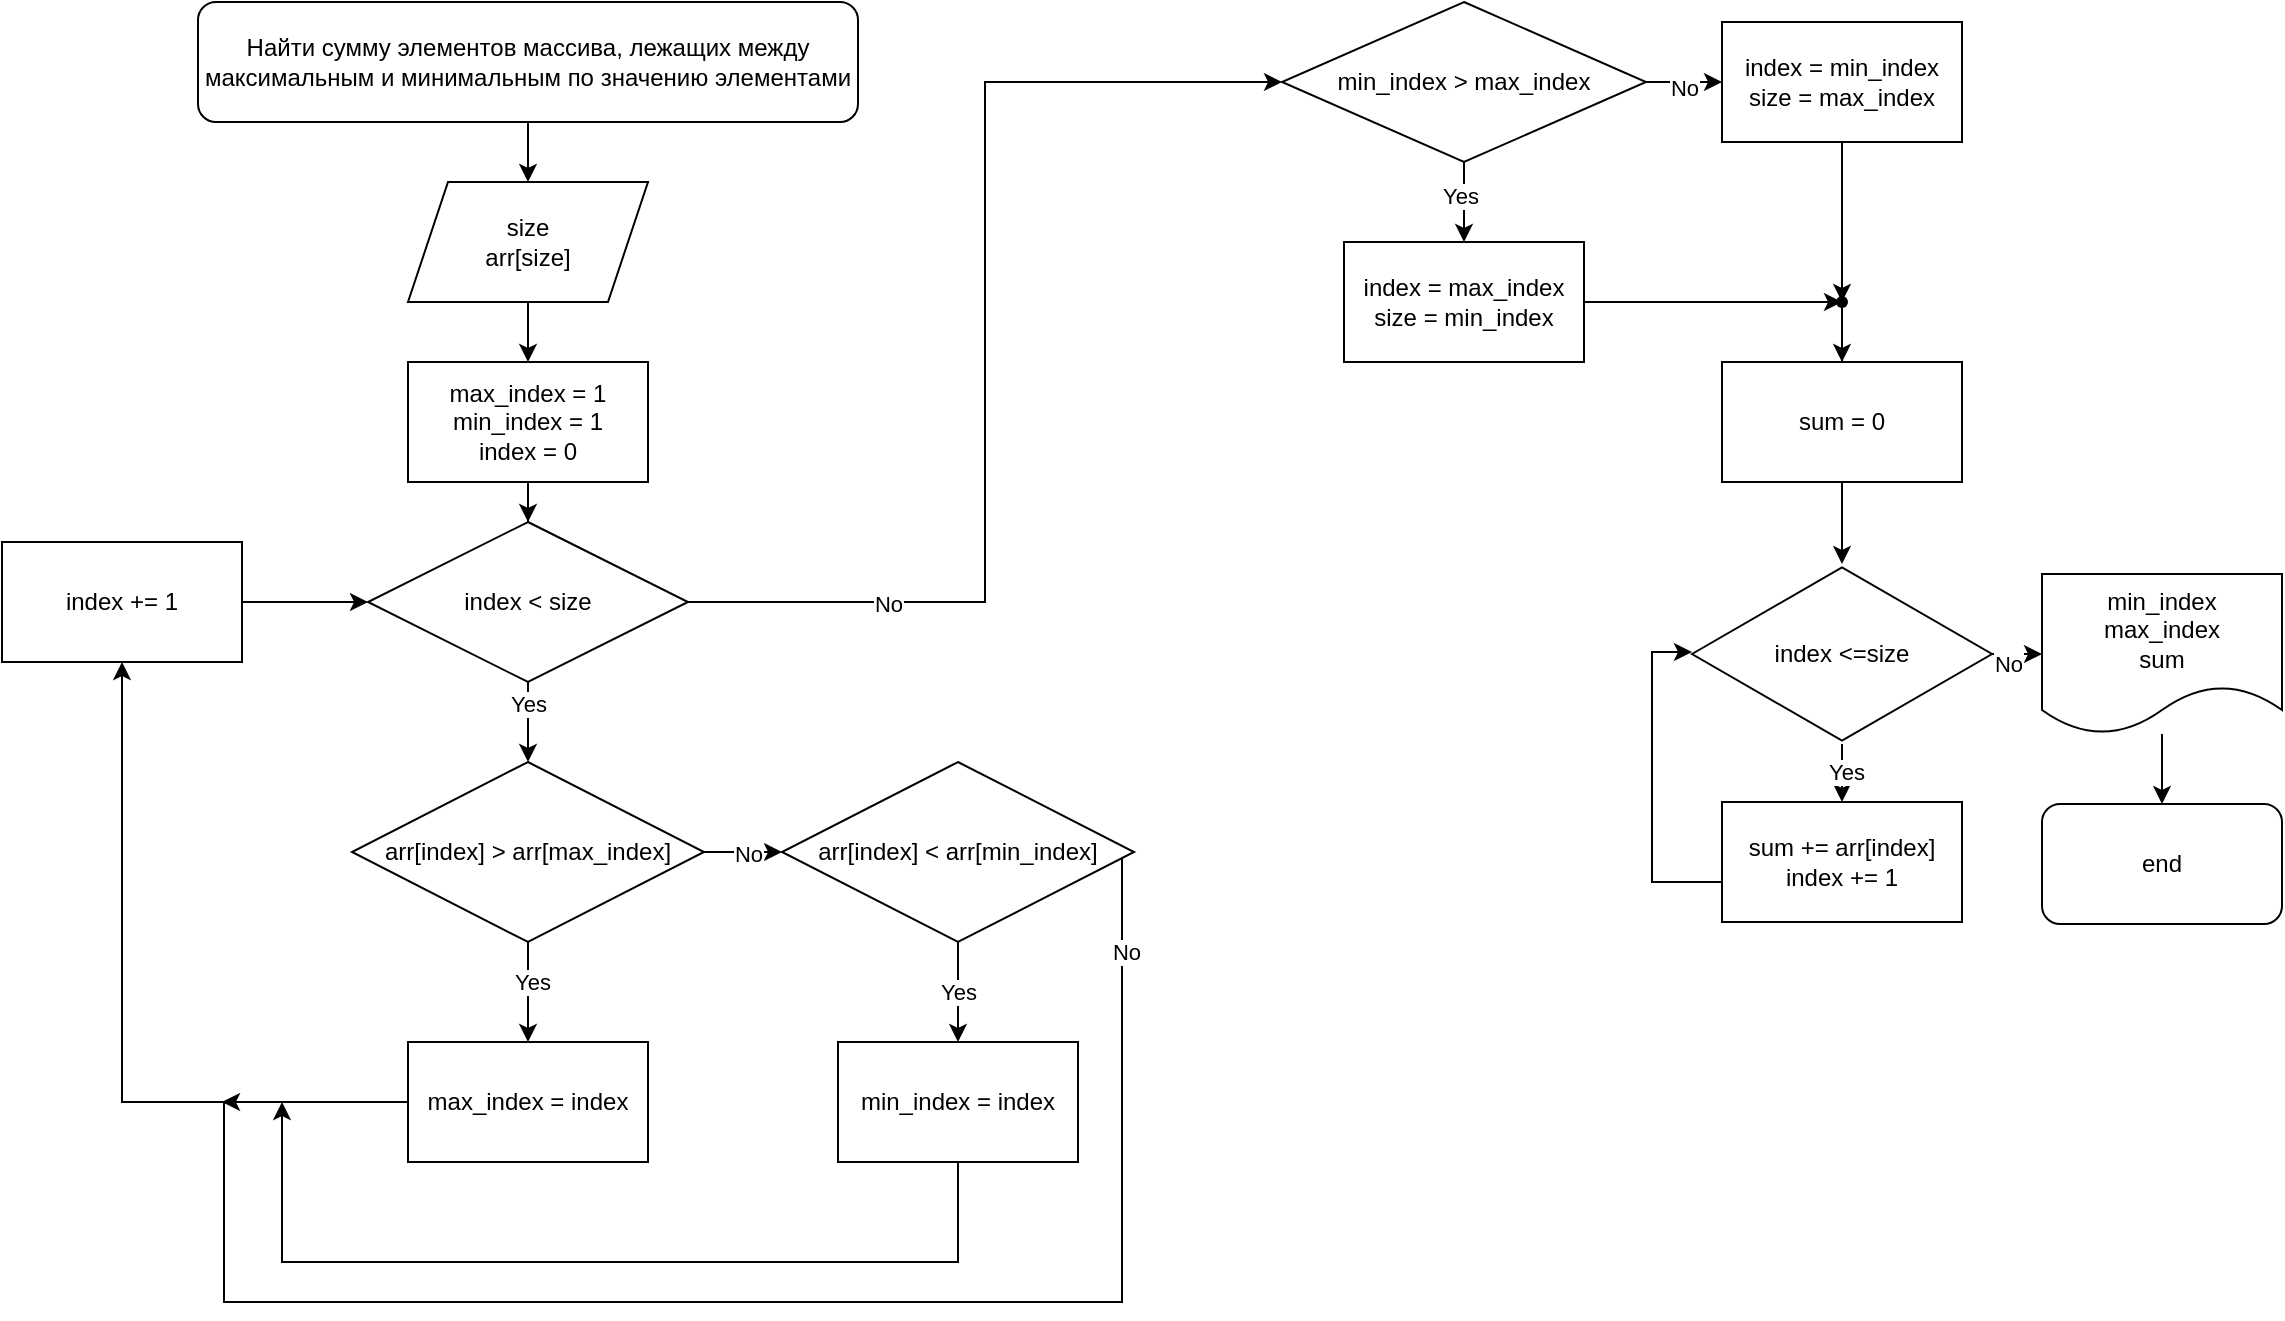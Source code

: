 <mxfile version="21.6.8" type="github">
  <diagram name="Страница — 1" id="-wGCh0dpiqMGPrMJZ61N">
    <mxGraphModel dx="919" dy="572" grid="1" gridSize="10" guides="1" tooltips="1" connect="1" arrows="1" fold="1" page="1" pageScale="1" pageWidth="1169" pageHeight="827" math="0" shadow="0">
      <root>
        <mxCell id="0" />
        <mxCell id="1" parent="0" />
        <mxCell id="yyV0W4Rz9nXvoJmRUtrk-3" value="" style="edgeStyle=orthogonalEdgeStyle;rounded=0;orthogonalLoop=1;jettySize=auto;html=1;" parent="1" source="yyV0W4Rz9nXvoJmRUtrk-1" target="yyV0W4Rz9nXvoJmRUtrk-2" edge="1">
          <mxGeometry relative="1" as="geometry" />
        </mxCell>
        <mxCell id="yyV0W4Rz9nXvoJmRUtrk-1" value="Найти сумму элементов массива, лежащих между максимальным и минимальным по значению элементами" style="rounded=1;whiteSpace=wrap;html=1;" parent="1" vertex="1">
          <mxGeometry x="118" y="20" width="330" height="60" as="geometry" />
        </mxCell>
        <mxCell id="yyV0W4Rz9nXvoJmRUtrk-5" value="" style="edgeStyle=orthogonalEdgeStyle;rounded=0;orthogonalLoop=1;jettySize=auto;html=1;" parent="1" source="yyV0W4Rz9nXvoJmRUtrk-2" target="yyV0W4Rz9nXvoJmRUtrk-4" edge="1">
          <mxGeometry relative="1" as="geometry" />
        </mxCell>
        <mxCell id="yyV0W4Rz9nXvoJmRUtrk-2" value="size&lt;br&gt;arr[size]" style="shape=parallelogram;perimeter=parallelogramPerimeter;whiteSpace=wrap;html=1;fixedSize=1;" parent="1" vertex="1">
          <mxGeometry x="223" y="110" width="120" height="60" as="geometry" />
        </mxCell>
        <mxCell id="yyV0W4Rz9nXvoJmRUtrk-7" value="" style="edgeStyle=orthogonalEdgeStyle;rounded=0;orthogonalLoop=1;jettySize=auto;html=1;" parent="1" source="yyV0W4Rz9nXvoJmRUtrk-4" target="yyV0W4Rz9nXvoJmRUtrk-6" edge="1">
          <mxGeometry relative="1" as="geometry" />
        </mxCell>
        <mxCell id="yyV0W4Rz9nXvoJmRUtrk-4" value="max_index = 1&lt;br&gt;min_index = 1&lt;br&gt;index = 0" style="rounded=0;whiteSpace=wrap;html=1;" parent="1" vertex="1">
          <mxGeometry x="223" y="200" width="120" height="60" as="geometry" />
        </mxCell>
        <mxCell id="yyV0W4Rz9nXvoJmRUtrk-9" value="" style="edgeStyle=orthogonalEdgeStyle;rounded=0;orthogonalLoop=1;jettySize=auto;html=1;" parent="1" source="yyV0W4Rz9nXvoJmRUtrk-6" target="yyV0W4Rz9nXvoJmRUtrk-8" edge="1">
          <mxGeometry relative="1" as="geometry" />
        </mxCell>
        <mxCell id="X5bEmZJpGrRaNGAnABXr-4" value="Yes" style="edgeLabel;html=1;align=center;verticalAlign=middle;resizable=0;points=[];" parent="yyV0W4Rz9nXvoJmRUtrk-9" vertex="1" connectable="0">
          <mxGeometry x="-0.45" relative="1" as="geometry">
            <mxPoint as="offset" />
          </mxGeometry>
        </mxCell>
        <mxCell id="yyV0W4Rz9nXvoJmRUtrk-24" value="" style="edgeStyle=orthogonalEdgeStyle;rounded=0;orthogonalLoop=1;jettySize=auto;html=1;" parent="1" source="yyV0W4Rz9nXvoJmRUtrk-6" edge="1">
          <mxGeometry relative="1" as="geometry" />
        </mxCell>
        <mxCell id="X5bEmZJpGrRaNGAnABXr-2" style="edgeStyle=orthogonalEdgeStyle;rounded=0;orthogonalLoop=1;jettySize=auto;html=1;entryX=0;entryY=0.5;entryDx=0;entryDy=0;" parent="1" source="yyV0W4Rz9nXvoJmRUtrk-6" target="X5bEmZJpGrRaNGAnABXr-1" edge="1">
          <mxGeometry relative="1" as="geometry" />
        </mxCell>
        <mxCell id="X5bEmZJpGrRaNGAnABXr-3" value="No" style="edgeLabel;html=1;align=center;verticalAlign=middle;resizable=0;points=[];" parent="X5bEmZJpGrRaNGAnABXr-2" vertex="1" connectable="0">
          <mxGeometry x="-0.641" y="-1" relative="1" as="geometry">
            <mxPoint as="offset" />
          </mxGeometry>
        </mxCell>
        <mxCell id="yyV0W4Rz9nXvoJmRUtrk-6" value="index &amp;lt; size" style="rhombus;whiteSpace=wrap;html=1;" parent="1" vertex="1">
          <mxGeometry x="203" y="280" width="160" height="80" as="geometry" />
        </mxCell>
        <mxCell id="yyV0W4Rz9nXvoJmRUtrk-12" value="" style="edgeStyle=orthogonalEdgeStyle;rounded=0;orthogonalLoop=1;jettySize=auto;html=1;" parent="1" source="yyV0W4Rz9nXvoJmRUtrk-8" target="yyV0W4Rz9nXvoJmRUtrk-10" edge="1">
          <mxGeometry relative="1" as="geometry" />
        </mxCell>
        <mxCell id="yyV0W4Rz9nXvoJmRUtrk-13" value="Yes" style="edgeLabel;html=1;align=center;verticalAlign=middle;resizable=0;points=[];" parent="yyV0W4Rz9nXvoJmRUtrk-12" vertex="1" connectable="0">
          <mxGeometry x="-0.2" y="2" relative="1" as="geometry">
            <mxPoint as="offset" />
          </mxGeometry>
        </mxCell>
        <mxCell id="yyV0W4Rz9nXvoJmRUtrk-16" value="" style="edgeStyle=orthogonalEdgeStyle;rounded=0;orthogonalLoop=1;jettySize=auto;html=1;" parent="1" source="yyV0W4Rz9nXvoJmRUtrk-8" target="yyV0W4Rz9nXvoJmRUtrk-14" edge="1">
          <mxGeometry relative="1" as="geometry" />
        </mxCell>
        <mxCell id="yyV0W4Rz9nXvoJmRUtrk-17" value="No" style="edgeLabel;html=1;align=center;verticalAlign=middle;resizable=0;points=[];" parent="yyV0W4Rz9nXvoJmRUtrk-16" vertex="1" connectable="0">
          <mxGeometry x="0.171" y="-1" relative="1" as="geometry">
            <mxPoint as="offset" />
          </mxGeometry>
        </mxCell>
        <mxCell id="yyV0W4Rz9nXvoJmRUtrk-8" value="arr[index] &amp;gt; arr[max_index]" style="rhombus;whiteSpace=wrap;html=1;" parent="1" vertex="1">
          <mxGeometry x="195" y="400" width="176" height="90" as="geometry" />
        </mxCell>
        <mxCell id="yyV0W4Rz9nXvoJmRUtrk-22" style="edgeStyle=orthogonalEdgeStyle;rounded=0;orthogonalLoop=1;jettySize=auto;html=1;entryX=0.5;entryY=1;entryDx=0;entryDy=0;" parent="1" source="yyV0W4Rz9nXvoJmRUtrk-10" target="yyV0W4Rz9nXvoJmRUtrk-11" edge="1">
          <mxGeometry relative="1" as="geometry" />
        </mxCell>
        <mxCell id="yyV0W4Rz9nXvoJmRUtrk-10" value="max_index = index" style="rounded=0;whiteSpace=wrap;html=1;" parent="1" vertex="1">
          <mxGeometry x="223" y="540" width="120" height="60" as="geometry" />
        </mxCell>
        <mxCell id="yyV0W4Rz9nXvoJmRUtrk-15" value="" style="edgeStyle=orthogonalEdgeStyle;rounded=0;orthogonalLoop=1;jettySize=auto;html=1;" parent="1" source="yyV0W4Rz9nXvoJmRUtrk-11" target="yyV0W4Rz9nXvoJmRUtrk-6" edge="1">
          <mxGeometry relative="1" as="geometry" />
        </mxCell>
        <mxCell id="yyV0W4Rz9nXvoJmRUtrk-11" value="index += 1" style="rounded=0;whiteSpace=wrap;html=1;" parent="1" vertex="1">
          <mxGeometry x="20" y="290" width="120" height="60" as="geometry" />
        </mxCell>
        <mxCell id="yyV0W4Rz9nXvoJmRUtrk-19" value="" style="edgeStyle=orthogonalEdgeStyle;rounded=0;orthogonalLoop=1;jettySize=auto;html=1;" parent="1" source="yyV0W4Rz9nXvoJmRUtrk-14" target="yyV0W4Rz9nXvoJmRUtrk-18" edge="1">
          <mxGeometry relative="1" as="geometry" />
        </mxCell>
        <mxCell id="yyV0W4Rz9nXvoJmRUtrk-20" value="Yes" style="edgeLabel;html=1;align=center;verticalAlign=middle;resizable=0;points=[];" parent="yyV0W4Rz9nXvoJmRUtrk-19" vertex="1" connectable="0">
          <mxGeometry relative="1" as="geometry">
            <mxPoint as="offset" />
          </mxGeometry>
        </mxCell>
        <mxCell id="yyV0W4Rz9nXvoJmRUtrk-23" style="edgeStyle=orthogonalEdgeStyle;rounded=0;orthogonalLoop=1;jettySize=auto;html=1;" parent="1" source="yyV0W4Rz9nXvoJmRUtrk-14" edge="1">
          <mxGeometry relative="1" as="geometry">
            <mxPoint x="130" y="570" as="targetPoint" />
            <Array as="points">
              <mxPoint x="580" y="670" />
              <mxPoint x="131" y="670" />
            </Array>
          </mxGeometry>
        </mxCell>
        <mxCell id="yyV0W4Rz9nXvoJmRUtrk-25" value="No" style="edgeLabel;html=1;align=center;verticalAlign=middle;resizable=0;points=[];" parent="yyV0W4Rz9nXvoJmRUtrk-23" vertex="1" connectable="0">
          <mxGeometry x="-0.878" y="2" relative="1" as="geometry">
            <mxPoint as="offset" />
          </mxGeometry>
        </mxCell>
        <mxCell id="yyV0W4Rz9nXvoJmRUtrk-14" value="arr[index] &amp;lt; arr[min_index]" style="rhombus;whiteSpace=wrap;html=1;" parent="1" vertex="1">
          <mxGeometry x="410" y="400" width="176" height="90" as="geometry" />
        </mxCell>
        <mxCell id="yyV0W4Rz9nXvoJmRUtrk-21" value="" style="edgeStyle=orthogonalEdgeStyle;rounded=0;orthogonalLoop=1;jettySize=auto;html=1;" parent="1" source="yyV0W4Rz9nXvoJmRUtrk-18" edge="1">
          <mxGeometry relative="1" as="geometry">
            <mxPoint x="160" y="570" as="targetPoint" />
            <Array as="points">
              <mxPoint x="498" y="650" />
              <mxPoint x="160" y="650" />
            </Array>
          </mxGeometry>
        </mxCell>
        <mxCell id="yyV0W4Rz9nXvoJmRUtrk-18" value="min_index = index" style="rounded=0;whiteSpace=wrap;html=1;" parent="1" vertex="1">
          <mxGeometry x="438" y="540" width="120" height="60" as="geometry" />
        </mxCell>
        <mxCell id="X5bEmZJpGrRaNGAnABXr-6" value="" style="edgeStyle=orthogonalEdgeStyle;rounded=0;orthogonalLoop=1;jettySize=auto;html=1;" parent="1" source="X5bEmZJpGrRaNGAnABXr-1" target="X5bEmZJpGrRaNGAnABXr-5" edge="1">
          <mxGeometry relative="1" as="geometry" />
        </mxCell>
        <mxCell id="X5bEmZJpGrRaNGAnABXr-7" value="Yes" style="edgeLabel;html=1;align=center;verticalAlign=middle;resizable=0;points=[];" parent="X5bEmZJpGrRaNGAnABXr-6" vertex="1" connectable="0">
          <mxGeometry x="-0.15" y="-2" relative="1" as="geometry">
            <mxPoint as="offset" />
          </mxGeometry>
        </mxCell>
        <mxCell id="X5bEmZJpGrRaNGAnABXr-9" value="" style="edgeStyle=orthogonalEdgeStyle;rounded=0;orthogonalLoop=1;jettySize=auto;html=1;" parent="1" source="X5bEmZJpGrRaNGAnABXr-1" target="X5bEmZJpGrRaNGAnABXr-8" edge="1">
          <mxGeometry relative="1" as="geometry" />
        </mxCell>
        <mxCell id="X5bEmZJpGrRaNGAnABXr-10" value="No" style="edgeLabel;html=1;align=center;verticalAlign=middle;resizable=0;points=[];" parent="X5bEmZJpGrRaNGAnABXr-9" vertex="1" connectable="0">
          <mxGeometry x="0.095" y="-3" relative="1" as="geometry">
            <mxPoint as="offset" />
          </mxGeometry>
        </mxCell>
        <mxCell id="X5bEmZJpGrRaNGAnABXr-1" value="min_index &amp;gt; max_index" style="rhombus;whiteSpace=wrap;html=1;" parent="1" vertex="1">
          <mxGeometry x="660" y="20" width="182" height="80" as="geometry" />
        </mxCell>
        <mxCell id="hc658LScmtB8A8z1CPrU-4" value="" style="edgeStyle=orthogonalEdgeStyle;rounded=0;orthogonalLoop=1;jettySize=auto;html=1;" edge="1" parent="1" source="X5bEmZJpGrRaNGAnABXr-5" target="hc658LScmtB8A8z1CPrU-2">
          <mxGeometry relative="1" as="geometry" />
        </mxCell>
        <mxCell id="X5bEmZJpGrRaNGAnABXr-5" value="index = max_index&lt;br&gt;size = min_index" style="rounded=0;whiteSpace=wrap;html=1;" parent="1" vertex="1">
          <mxGeometry x="691" y="140" width="120" height="60" as="geometry" />
        </mxCell>
        <mxCell id="hc658LScmtB8A8z1CPrU-3" value="" style="edgeStyle=orthogonalEdgeStyle;rounded=0;orthogonalLoop=1;jettySize=auto;html=1;" edge="1" parent="1" source="X5bEmZJpGrRaNGAnABXr-8" target="hc658LScmtB8A8z1CPrU-2">
          <mxGeometry relative="1" as="geometry" />
        </mxCell>
        <mxCell id="X5bEmZJpGrRaNGAnABXr-8" value="index = min_index&lt;br&gt;size = max_index" style="rounded=0;whiteSpace=wrap;html=1;" parent="1" vertex="1">
          <mxGeometry x="880" y="30" width="120" height="60" as="geometry" />
        </mxCell>
        <mxCell id="hc658LScmtB8A8z1CPrU-7" value="" style="edgeStyle=orthogonalEdgeStyle;rounded=0;orthogonalLoop=1;jettySize=auto;html=1;" edge="1" parent="1" source="hc658LScmtB8A8z1CPrU-2" target="hc658LScmtB8A8z1CPrU-6">
          <mxGeometry relative="1" as="geometry" />
        </mxCell>
        <mxCell id="hc658LScmtB8A8z1CPrU-2" value="" style="shape=waypoint;sketch=0;size=6;pointerEvents=1;points=[];fillColor=default;resizable=0;rotatable=0;perimeter=centerPerimeter;snapToPoint=1;rounded=0;" vertex="1" parent="1">
          <mxGeometry x="930" y="160" width="20" height="20" as="geometry" />
        </mxCell>
        <mxCell id="hc658LScmtB8A8z1CPrU-15" value="" style="edgeStyle=orthogonalEdgeStyle;rounded=0;orthogonalLoop=1;jettySize=auto;html=1;" edge="1" parent="1" source="hc658LScmtB8A8z1CPrU-5" target="hc658LScmtB8A8z1CPrU-9">
          <mxGeometry relative="1" as="geometry" />
        </mxCell>
        <mxCell id="hc658LScmtB8A8z1CPrU-16" value="Yes" style="edgeLabel;html=1;align=center;verticalAlign=middle;resizable=0;points=[];" vertex="1" connectable="0" parent="hc658LScmtB8A8z1CPrU-15">
          <mxGeometry x="0.412" y="2" relative="1" as="geometry">
            <mxPoint as="offset" />
          </mxGeometry>
        </mxCell>
        <mxCell id="hc658LScmtB8A8z1CPrU-21" value="" style="edgeStyle=orthogonalEdgeStyle;rounded=0;orthogonalLoop=1;jettySize=auto;html=1;" edge="1" parent="1" source="hc658LScmtB8A8z1CPrU-5" target="hc658LScmtB8A8z1CPrU-20">
          <mxGeometry relative="1" as="geometry" />
        </mxCell>
        <mxCell id="hc658LScmtB8A8z1CPrU-22" value="No" style="edgeLabel;html=1;align=center;verticalAlign=middle;resizable=0;points=[];" vertex="1" connectable="0" parent="hc658LScmtB8A8z1CPrU-21">
          <mxGeometry x="0.382" y="-5" relative="1" as="geometry">
            <mxPoint as="offset" />
          </mxGeometry>
        </mxCell>
        <mxCell id="hc658LScmtB8A8z1CPrU-5" value="index &amp;lt;=size" style="html=1;whiteSpace=wrap;aspect=fixed;shape=isoRectangle;" vertex="1" parent="1">
          <mxGeometry x="865" y="301" width="150" height="90" as="geometry" />
        </mxCell>
        <mxCell id="hc658LScmtB8A8z1CPrU-8" value="" style="edgeStyle=orthogonalEdgeStyle;rounded=0;orthogonalLoop=1;jettySize=auto;html=1;" edge="1" parent="1" source="hc658LScmtB8A8z1CPrU-6" target="hc658LScmtB8A8z1CPrU-5">
          <mxGeometry relative="1" as="geometry" />
        </mxCell>
        <mxCell id="hc658LScmtB8A8z1CPrU-6" value="sum = 0" style="rounded=0;whiteSpace=wrap;html=1;" vertex="1" parent="1">
          <mxGeometry x="880" y="200" width="120" height="60" as="geometry" />
        </mxCell>
        <mxCell id="hc658LScmtB8A8z1CPrU-19" style="edgeStyle=orthogonalEdgeStyle;rounded=0;orthogonalLoop=1;jettySize=auto;html=1;entryX=0;entryY=0.489;entryDx=0;entryDy=0;entryPerimeter=0;" edge="1" parent="1" source="hc658LScmtB8A8z1CPrU-9" target="hc658LScmtB8A8z1CPrU-5">
          <mxGeometry relative="1" as="geometry">
            <mxPoint x="800" y="370" as="targetPoint" />
            <Array as="points">
              <mxPoint x="845" y="460" />
              <mxPoint x="845" y="345" />
            </Array>
          </mxGeometry>
        </mxCell>
        <mxCell id="hc658LScmtB8A8z1CPrU-9" value="sum += arr[index]&lt;br&gt;index += 1" style="rounded=0;whiteSpace=wrap;html=1;" vertex="1" parent="1">
          <mxGeometry x="880" y="420" width="120" height="60" as="geometry" />
        </mxCell>
        <mxCell id="hc658LScmtB8A8z1CPrU-24" value="" style="edgeStyle=orthogonalEdgeStyle;rounded=0;orthogonalLoop=1;jettySize=auto;html=1;" edge="1" parent="1" source="hc658LScmtB8A8z1CPrU-20" target="hc658LScmtB8A8z1CPrU-23">
          <mxGeometry relative="1" as="geometry" />
        </mxCell>
        <mxCell id="hc658LScmtB8A8z1CPrU-20" value="min_index&lt;br&gt;max_index&lt;br&gt;sum" style="shape=document;whiteSpace=wrap;html=1;boundedLbl=1;" vertex="1" parent="1">
          <mxGeometry x="1040" y="306" width="120" height="80" as="geometry" />
        </mxCell>
        <mxCell id="hc658LScmtB8A8z1CPrU-23" value="end" style="rounded=1;whiteSpace=wrap;html=1;" vertex="1" parent="1">
          <mxGeometry x="1040" y="421" width="120" height="60" as="geometry" />
        </mxCell>
      </root>
    </mxGraphModel>
  </diagram>
</mxfile>
